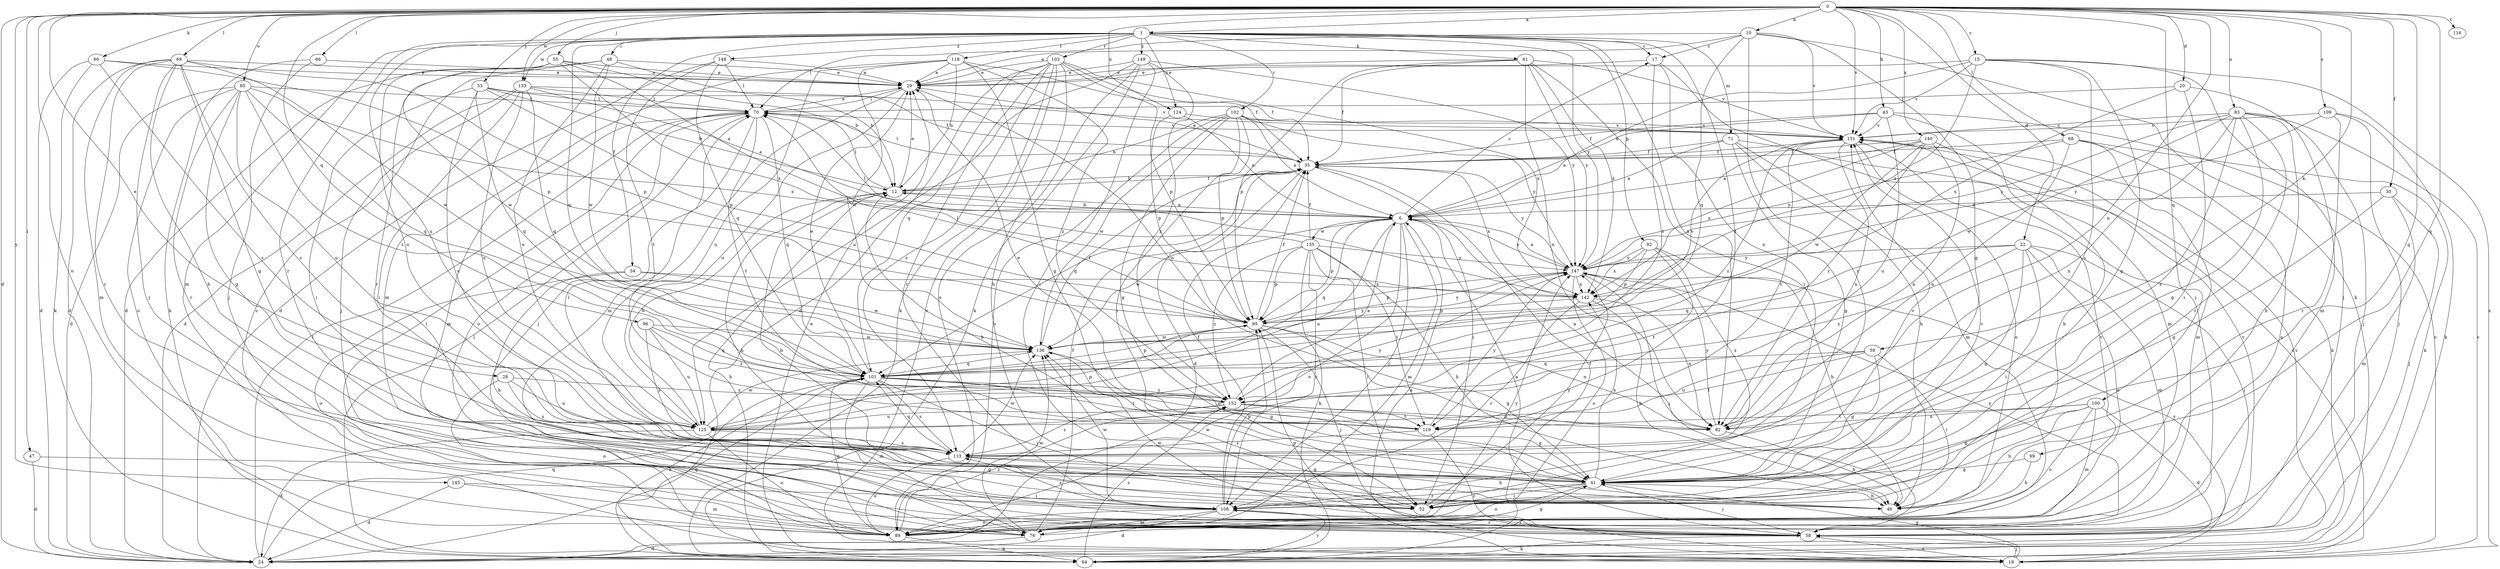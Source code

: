 strict digraph  {
0;
1;
6;
10;
12;
15;
17;
18;
20;
22;
24;
28;
29;
30;
34;
35;
41;
43;
46;
47;
48;
52;
53;
55;
58;
59;
60;
61;
64;
66;
68;
69;
70;
71;
76;
82;
83;
85;
89;
92;
95;
96;
99;
100;
101;
102;
103;
108;
109;
113;
116;
118;
119;
124;
125;
131;
133;
135;
136;
140;
142;
145;
147;
148;
149;
152;
0 -> 1  [label=a];
0 -> 10  [label=b];
0 -> 15  [label=c];
0 -> 20  [label=d];
0 -> 22  [label=d];
0 -> 24  [label=d];
0 -> 28  [label=e];
0 -> 30  [label=f];
0 -> 41  [label=g];
0 -> 43  [label=h];
0 -> 47  [label=i];
0 -> 53  [label=j];
0 -> 55  [label=j];
0 -> 59  [label=k];
0 -> 60  [label=k];
0 -> 66  [label=l];
0 -> 68  [label=l];
0 -> 69  [label=l];
0 -> 82  [label=n];
0 -> 83  [label=o];
0 -> 85  [label=o];
0 -> 89  [label=o];
0 -> 96  [label=q];
0 -> 99  [label=q];
0 -> 100  [label=q];
0 -> 109  [label=s];
0 -> 116  [label=t];
0 -> 124  [label=u];
0 -> 131  [label=v];
0 -> 133  [label=w];
0 -> 140  [label=x];
0 -> 145  [label=y];
1 -> 17  [label=c];
1 -> 34  [label=f];
1 -> 48  [label=i];
1 -> 61  [label=k];
1 -> 71  [label=m];
1 -> 76  [label=m];
1 -> 82  [label=n];
1 -> 92  [label=p];
1 -> 101  [label=q];
1 -> 102  [label=r];
1 -> 103  [label=r];
1 -> 108  [label=r];
1 -> 118  [label=t];
1 -> 119  [label=t];
1 -> 124  [label=u];
1 -> 125  [label=u];
1 -> 133  [label=w];
1 -> 147  [label=y];
1 -> 148  [label=z];
1 -> 149  [label=z];
6 -> 12  [label=b];
6 -> 17  [label=c];
6 -> 76  [label=m];
6 -> 89  [label=o];
6 -> 95  [label=p];
6 -> 101  [label=q];
6 -> 108  [label=r];
6 -> 125  [label=u];
6 -> 135  [label=w];
6 -> 136  [label=w];
6 -> 147  [label=y];
10 -> 17  [label=c];
10 -> 29  [label=e];
10 -> 41  [label=g];
10 -> 64  [label=k];
10 -> 70  [label=l];
10 -> 101  [label=q];
10 -> 108  [label=r];
10 -> 131  [label=v];
12 -> 6  [label=a];
12 -> 29  [label=e];
12 -> 35  [label=f];
12 -> 46  [label=h];
12 -> 70  [label=l];
15 -> 6  [label=a];
15 -> 18  [label=c];
15 -> 29  [label=e];
15 -> 41  [label=g];
15 -> 58  [label=j];
15 -> 113  [label=s];
15 -> 131  [label=v];
15 -> 142  [label=x];
17 -> 29  [label=e];
17 -> 58  [label=j];
17 -> 82  [label=n];
17 -> 152  [label=z];
18 -> 6  [label=a];
18 -> 12  [label=b];
18 -> 29  [label=e];
18 -> 41  [label=g];
18 -> 58  [label=j];
18 -> 95  [label=p];
18 -> 147  [label=y];
20 -> 52  [label=i];
20 -> 70  [label=l];
20 -> 76  [label=m];
20 -> 142  [label=x];
22 -> 41  [label=g];
22 -> 52  [label=i];
22 -> 58  [label=j];
22 -> 76  [label=m];
22 -> 89  [label=o];
22 -> 101  [label=q];
22 -> 147  [label=y];
22 -> 152  [label=z];
24 -> 70  [label=l];
24 -> 101  [label=q];
24 -> 131  [label=v];
28 -> 89  [label=o];
28 -> 113  [label=s];
28 -> 125  [label=u];
28 -> 152  [label=z];
29 -> 70  [label=l];
29 -> 76  [label=m];
29 -> 82  [label=n];
29 -> 125  [label=u];
30 -> 6  [label=a];
30 -> 41  [label=g];
30 -> 58  [label=j];
30 -> 76  [label=m];
34 -> 46  [label=h];
34 -> 89  [label=o];
34 -> 136  [label=w];
34 -> 142  [label=x];
35 -> 12  [label=b];
35 -> 24  [label=d];
35 -> 29  [label=e];
35 -> 52  [label=i];
35 -> 70  [label=l];
35 -> 101  [label=q];
35 -> 142  [label=x];
35 -> 147  [label=y];
41 -> 12  [label=b];
41 -> 46  [label=h];
41 -> 52  [label=i];
41 -> 58  [label=j];
41 -> 70  [label=l];
41 -> 89  [label=o];
41 -> 108  [label=r];
41 -> 131  [label=v];
41 -> 142  [label=x];
43 -> 6  [label=a];
43 -> 18  [label=c];
43 -> 35  [label=f];
43 -> 76  [label=m];
43 -> 125  [label=u];
43 -> 131  [label=v];
46 -> 12  [label=b];
47 -> 24  [label=d];
47 -> 41  [label=g];
48 -> 12  [label=b];
48 -> 18  [label=c];
48 -> 29  [label=e];
48 -> 108  [label=r];
48 -> 125  [label=u];
48 -> 136  [label=w];
52 -> 131  [label=v];
52 -> 136  [label=w];
52 -> 147  [label=y];
53 -> 12  [label=b];
53 -> 52  [label=i];
53 -> 70  [label=l];
53 -> 95  [label=p];
53 -> 101  [label=q];
53 -> 113  [label=s];
53 -> 131  [label=v];
55 -> 6  [label=a];
55 -> 12  [label=b];
55 -> 24  [label=d];
55 -> 29  [label=e];
55 -> 125  [label=u];
55 -> 136  [label=w];
55 -> 142  [label=x];
58 -> 6  [label=a];
58 -> 18  [label=c];
58 -> 64  [label=k];
58 -> 108  [label=r];
58 -> 131  [label=v];
58 -> 136  [label=w];
58 -> 147  [label=y];
59 -> 41  [label=g];
59 -> 52  [label=i];
59 -> 101  [label=q];
59 -> 119  [label=t];
59 -> 125  [label=u];
60 -> 24  [label=d];
60 -> 29  [label=e];
60 -> 64  [label=k];
60 -> 95  [label=p];
60 -> 113  [label=s];
61 -> 29  [label=e];
61 -> 35  [label=f];
61 -> 52  [label=i];
61 -> 82  [label=n];
61 -> 95  [label=p];
61 -> 131  [label=v];
61 -> 142  [label=x];
61 -> 147  [label=y];
64 -> 35  [label=f];
64 -> 70  [label=l];
64 -> 101  [label=q];
64 -> 108  [label=r];
64 -> 152  [label=z];
66 -> 29  [label=e];
66 -> 58  [label=j];
66 -> 64  [label=k];
68 -> 35  [label=f];
68 -> 64  [label=k];
68 -> 76  [label=m];
68 -> 82  [label=n];
68 -> 89  [label=o];
68 -> 147  [label=y];
69 -> 24  [label=d];
69 -> 29  [label=e];
69 -> 41  [label=g];
69 -> 46  [label=h];
69 -> 58  [label=j];
69 -> 76  [label=m];
69 -> 95  [label=p];
69 -> 108  [label=r];
69 -> 113  [label=s];
69 -> 136  [label=w];
70 -> 29  [label=e];
70 -> 58  [label=j];
70 -> 76  [label=m];
70 -> 89  [label=o];
70 -> 101  [label=q];
70 -> 119  [label=t];
70 -> 131  [label=v];
71 -> 6  [label=a];
71 -> 18  [label=c];
71 -> 35  [label=f];
71 -> 41  [label=g];
71 -> 46  [label=h];
71 -> 76  [label=m];
76 -> 24  [label=d];
76 -> 35  [label=f];
76 -> 41  [label=g];
76 -> 136  [label=w];
82 -> 6  [label=a];
82 -> 46  [label=h];
82 -> 147  [label=y];
83 -> 18  [label=c];
83 -> 41  [label=g];
83 -> 46  [label=h];
83 -> 58  [label=j];
83 -> 82  [label=n];
83 -> 108  [label=r];
83 -> 113  [label=s];
83 -> 131  [label=v];
83 -> 136  [label=w];
83 -> 147  [label=y];
85 -> 24  [label=d];
85 -> 41  [label=g];
85 -> 70  [label=l];
85 -> 89  [label=o];
85 -> 101  [label=q];
85 -> 108  [label=r];
85 -> 125  [label=u];
85 -> 142  [label=x];
85 -> 152  [label=z];
89 -> 64  [label=k];
89 -> 70  [label=l];
89 -> 101  [label=q];
89 -> 131  [label=v];
89 -> 147  [label=y];
89 -> 152  [label=z];
92 -> 46  [label=h];
92 -> 95  [label=p];
92 -> 113  [label=s];
92 -> 119  [label=t];
92 -> 142  [label=x];
92 -> 147  [label=y];
95 -> 35  [label=f];
95 -> 41  [label=g];
95 -> 58  [label=j];
95 -> 70  [label=l];
95 -> 82  [label=n];
95 -> 131  [label=v];
95 -> 136  [label=w];
95 -> 147  [label=y];
96 -> 101  [label=q];
96 -> 113  [label=s];
96 -> 125  [label=u];
96 -> 136  [label=w];
96 -> 152  [label=z];
99 -> 41  [label=g];
99 -> 46  [label=h];
100 -> 24  [label=d];
100 -> 41  [label=g];
100 -> 46  [label=h];
100 -> 76  [label=m];
100 -> 82  [label=n];
100 -> 89  [label=o];
100 -> 119  [label=t];
101 -> 29  [label=e];
101 -> 52  [label=i];
101 -> 64  [label=k];
101 -> 76  [label=m];
101 -> 82  [label=n];
101 -> 95  [label=p];
101 -> 113  [label=s];
101 -> 119  [label=t];
101 -> 152  [label=z];
102 -> 6  [label=a];
102 -> 12  [label=b];
102 -> 41  [label=g];
102 -> 52  [label=i];
102 -> 89  [label=o];
102 -> 95  [label=p];
102 -> 131  [label=v];
102 -> 136  [label=w];
102 -> 147  [label=y];
103 -> 18  [label=c];
103 -> 24  [label=d];
103 -> 29  [label=e];
103 -> 35  [label=f];
103 -> 46  [label=h];
103 -> 64  [label=k];
103 -> 95  [label=p];
103 -> 101  [label=q];
103 -> 108  [label=r];
103 -> 113  [label=s];
103 -> 142  [label=x];
108 -> 24  [label=d];
108 -> 35  [label=f];
108 -> 58  [label=j];
108 -> 76  [label=m];
108 -> 89  [label=o];
108 -> 95  [label=p];
108 -> 113  [label=s];
108 -> 136  [label=w];
109 -> 58  [label=j];
109 -> 64  [label=k];
109 -> 108  [label=r];
109 -> 131  [label=v];
109 -> 147  [label=y];
113 -> 41  [label=g];
113 -> 46  [label=h];
113 -> 89  [label=o];
113 -> 101  [label=q];
113 -> 136  [label=w];
118 -> 12  [label=b];
118 -> 29  [label=e];
118 -> 35  [label=f];
118 -> 41  [label=g];
118 -> 76  [label=m];
118 -> 125  [label=u];
118 -> 136  [label=w];
118 -> 152  [label=z];
119 -> 18  [label=c];
119 -> 29  [label=e];
119 -> 113  [label=s];
119 -> 147  [label=y];
124 -> 6  [label=a];
124 -> 95  [label=p];
124 -> 131  [label=v];
125 -> 12  [label=b];
125 -> 24  [label=d];
125 -> 89  [label=o];
125 -> 95  [label=p];
125 -> 113  [label=s];
125 -> 136  [label=w];
125 -> 147  [label=y];
131 -> 35  [label=f];
131 -> 64  [label=k];
131 -> 82  [label=n];
131 -> 89  [label=o];
131 -> 119  [label=t];
131 -> 152  [label=z];
133 -> 6  [label=a];
133 -> 24  [label=d];
133 -> 35  [label=f];
133 -> 52  [label=i];
133 -> 58  [label=j];
133 -> 70  [label=l];
133 -> 101  [label=q];
133 -> 125  [label=u];
135 -> 35  [label=f];
135 -> 46  [label=h];
135 -> 52  [label=i];
135 -> 64  [label=k];
135 -> 70  [label=l];
135 -> 95  [label=p];
135 -> 108  [label=r];
135 -> 119  [label=t];
135 -> 147  [label=y];
135 -> 152  [label=z];
136 -> 35  [label=f];
136 -> 41  [label=g];
136 -> 101  [label=q];
136 -> 147  [label=y];
140 -> 6  [label=a];
140 -> 35  [label=f];
140 -> 46  [label=h];
140 -> 82  [label=n];
140 -> 136  [label=w];
140 -> 142  [label=x];
140 -> 152  [label=z];
142 -> 46  [label=h];
142 -> 82  [label=n];
142 -> 95  [label=p];
142 -> 108  [label=r];
145 -> 24  [label=d];
145 -> 52  [label=i];
145 -> 76  [label=m];
147 -> 6  [label=a];
147 -> 58  [label=j];
147 -> 89  [label=o];
147 -> 95  [label=p];
147 -> 142  [label=x];
148 -> 24  [label=d];
148 -> 29  [label=e];
148 -> 70  [label=l];
148 -> 101  [label=q];
148 -> 119  [label=t];
149 -> 29  [label=e];
149 -> 52  [label=i];
149 -> 64  [label=k];
149 -> 89  [label=o];
149 -> 125  [label=u];
149 -> 147  [label=y];
149 -> 152  [label=z];
152 -> 6  [label=a];
152 -> 41  [label=g];
152 -> 82  [label=n];
152 -> 113  [label=s];
152 -> 119  [label=t];
152 -> 125  [label=u];
}
